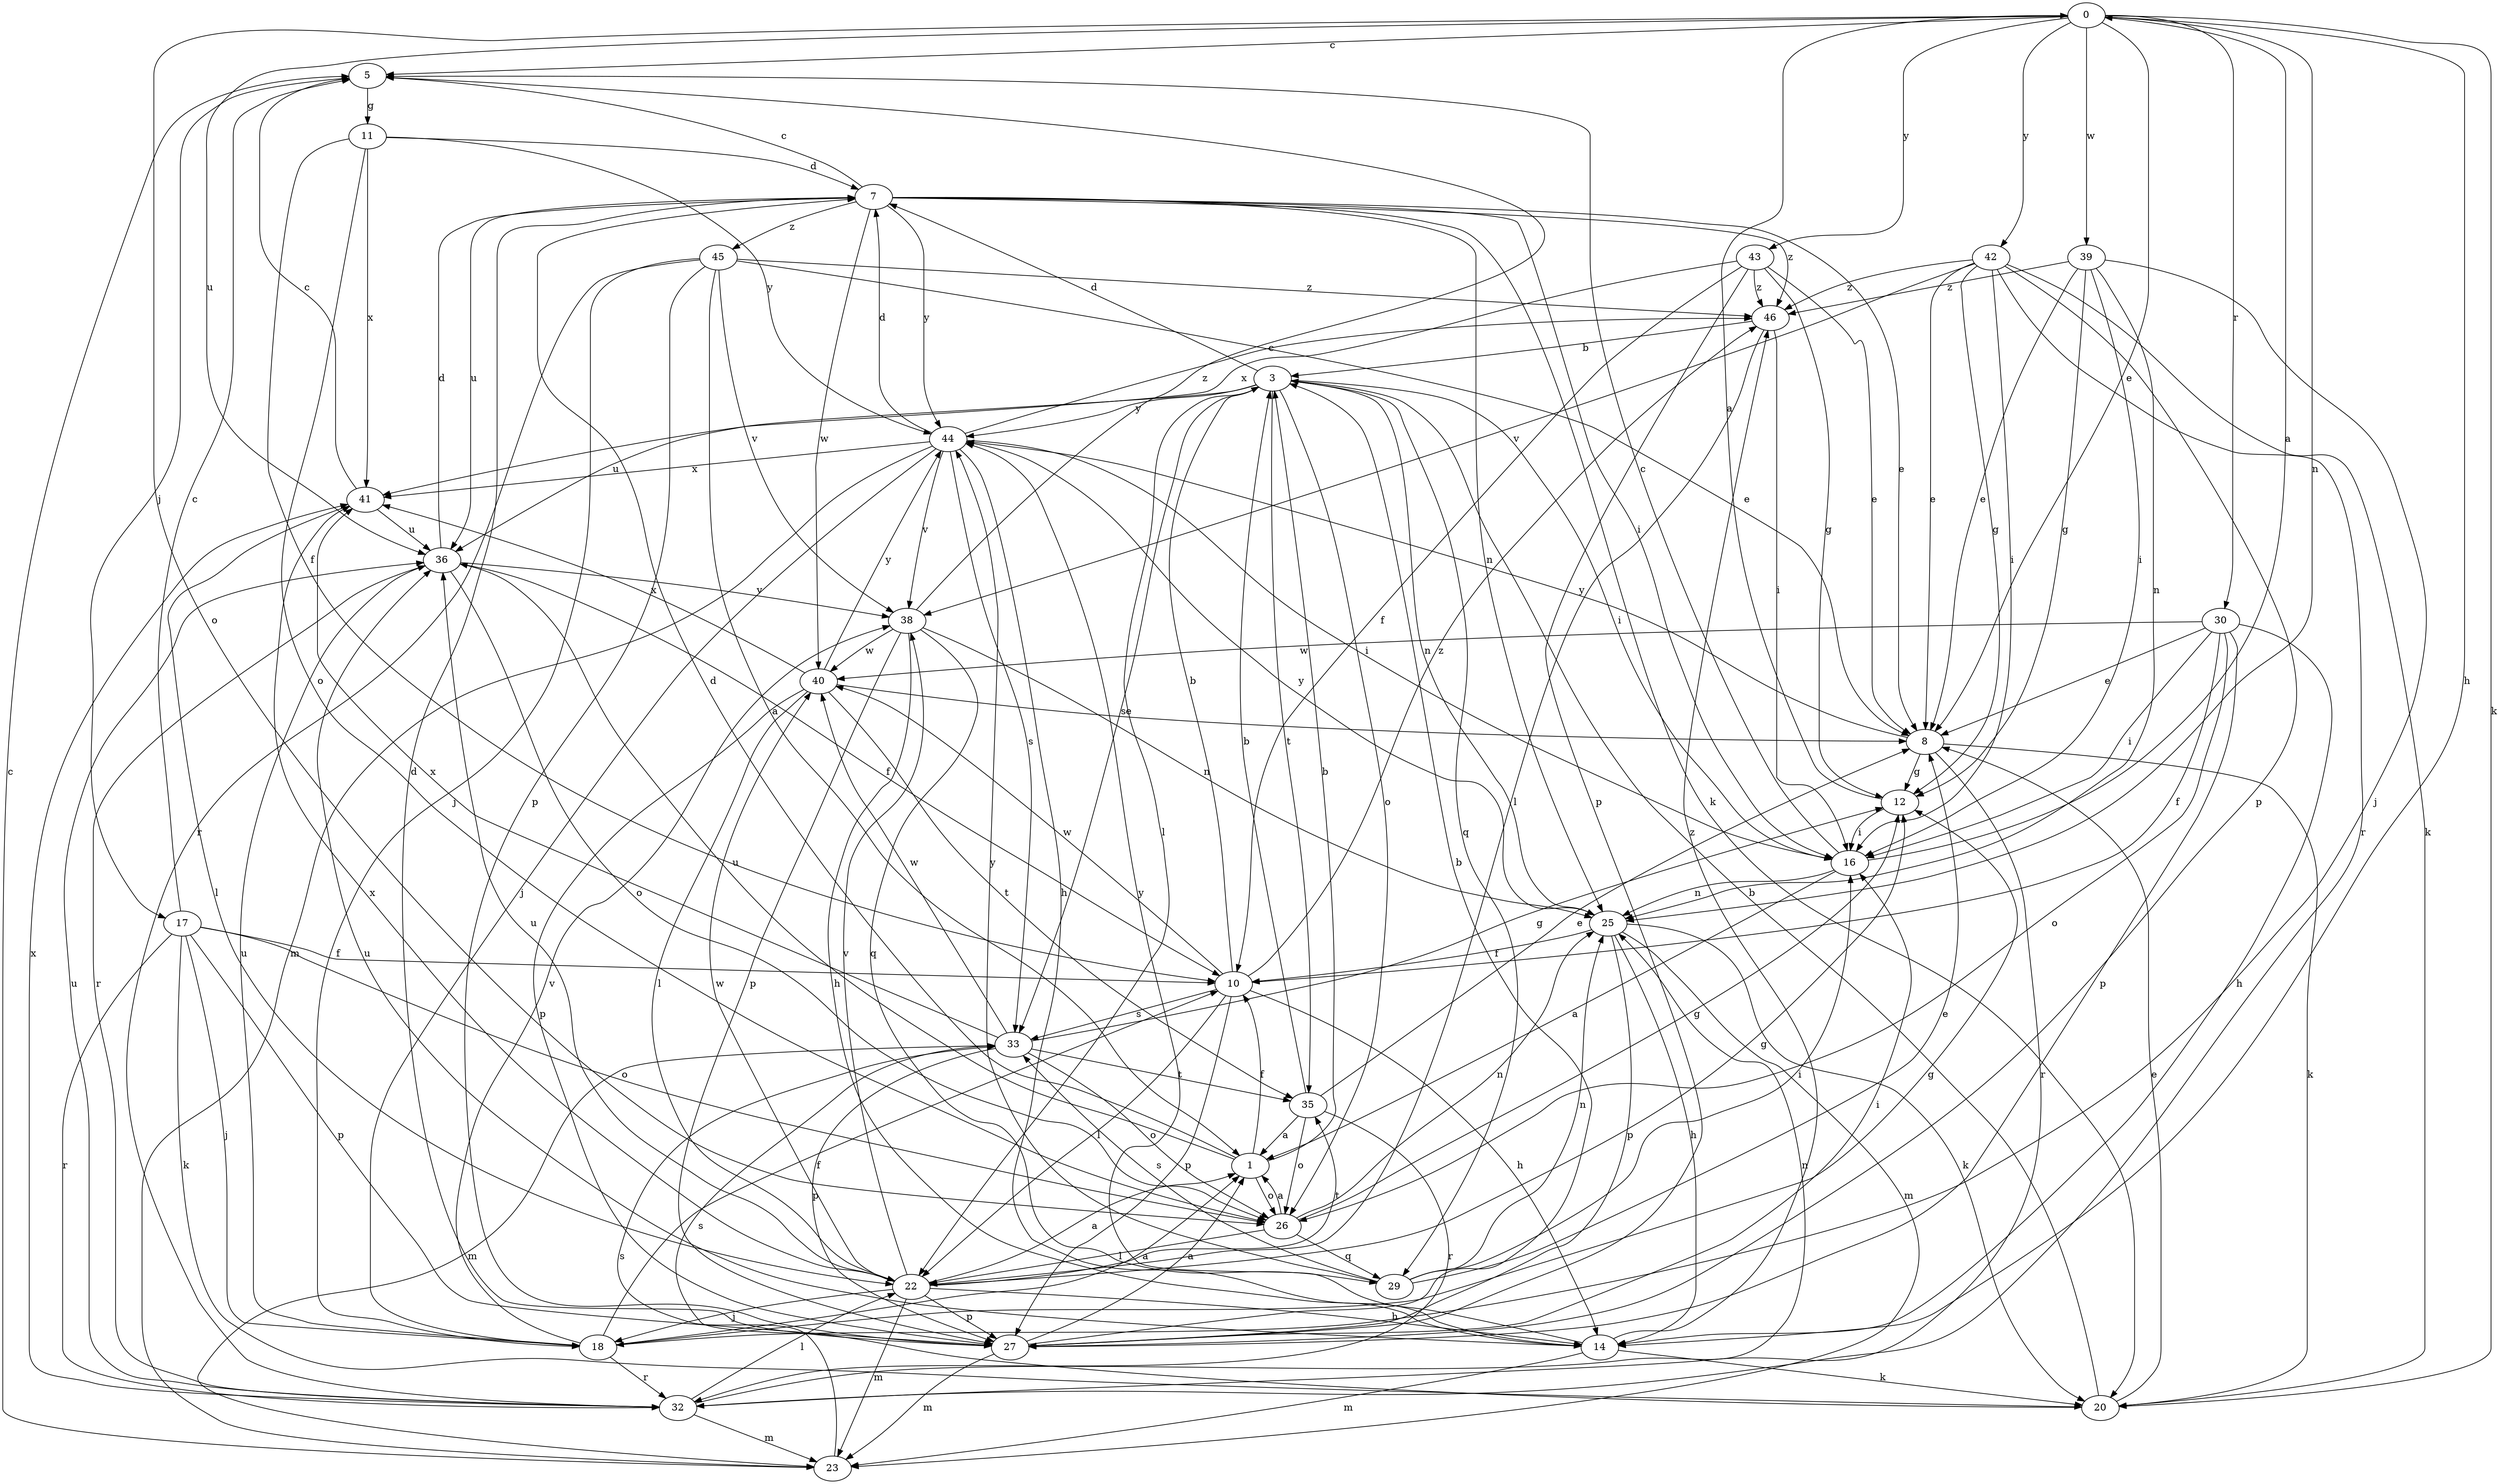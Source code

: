 strict digraph  {
0;
1;
3;
5;
7;
8;
10;
11;
12;
14;
16;
17;
18;
20;
22;
23;
25;
26;
27;
29;
30;
32;
33;
35;
36;
38;
39;
40;
41;
42;
43;
44;
45;
46;
0 -> 5  [label=c];
0 -> 8  [label=e];
0 -> 14  [label=h];
0 -> 20  [label=k];
0 -> 25  [label=n];
0 -> 26  [label=o];
0 -> 30  [label=r];
0 -> 36  [label=u];
0 -> 39  [label=w];
0 -> 42  [label=y];
0 -> 43  [label=y];
1 -> 3  [label=b];
1 -> 7  [label=d];
1 -> 10  [label=f];
1 -> 26  [label=o];
1 -> 36  [label=u];
3 -> 7  [label=d];
3 -> 16  [label=i];
3 -> 22  [label=l];
3 -> 25  [label=n];
3 -> 26  [label=o];
3 -> 29  [label=q];
3 -> 33  [label=s];
3 -> 35  [label=t];
3 -> 36  [label=u];
3 -> 44  [label=y];
5 -> 11  [label=g];
5 -> 17  [label=j];
7 -> 5  [label=c];
7 -> 8  [label=e];
7 -> 16  [label=i];
7 -> 20  [label=k];
7 -> 25  [label=n];
7 -> 36  [label=u];
7 -> 40  [label=w];
7 -> 44  [label=y];
7 -> 45  [label=z];
7 -> 46  [label=z];
8 -> 12  [label=g];
8 -> 20  [label=k];
8 -> 32  [label=r];
8 -> 44  [label=y];
10 -> 3  [label=b];
10 -> 14  [label=h];
10 -> 22  [label=l];
10 -> 27  [label=p];
10 -> 33  [label=s];
10 -> 40  [label=w];
10 -> 46  [label=z];
11 -> 7  [label=d];
11 -> 10  [label=f];
11 -> 26  [label=o];
11 -> 41  [label=x];
11 -> 44  [label=y];
12 -> 0  [label=a];
12 -> 16  [label=i];
14 -> 20  [label=k];
14 -> 23  [label=m];
14 -> 36  [label=u];
14 -> 44  [label=y];
14 -> 46  [label=z];
16 -> 0  [label=a];
16 -> 1  [label=a];
16 -> 5  [label=c];
16 -> 25  [label=n];
17 -> 5  [label=c];
17 -> 10  [label=f];
17 -> 18  [label=j];
17 -> 20  [label=k];
17 -> 26  [label=o];
17 -> 27  [label=p];
17 -> 32  [label=r];
18 -> 1  [label=a];
18 -> 10  [label=f];
18 -> 12  [label=g];
18 -> 32  [label=r];
18 -> 36  [label=u];
18 -> 38  [label=v];
20 -> 3  [label=b];
20 -> 8  [label=e];
20 -> 33  [label=s];
22 -> 1  [label=a];
22 -> 12  [label=g];
22 -> 14  [label=h];
22 -> 18  [label=j];
22 -> 23  [label=m];
22 -> 27  [label=p];
22 -> 35  [label=t];
22 -> 36  [label=u];
22 -> 38  [label=v];
22 -> 40  [label=w];
22 -> 41  [label=x];
23 -> 5  [label=c];
23 -> 33  [label=s];
25 -> 10  [label=f];
25 -> 14  [label=h];
25 -> 20  [label=k];
25 -> 23  [label=m];
25 -> 27  [label=p];
25 -> 44  [label=y];
26 -> 1  [label=a];
26 -> 12  [label=g];
26 -> 22  [label=l];
26 -> 25  [label=n];
26 -> 29  [label=q];
27 -> 1  [label=a];
27 -> 3  [label=b];
27 -> 7  [label=d];
27 -> 16  [label=i];
27 -> 23  [label=m];
29 -> 8  [label=e];
29 -> 16  [label=i];
29 -> 25  [label=n];
29 -> 33  [label=s];
29 -> 44  [label=y];
30 -> 8  [label=e];
30 -> 10  [label=f];
30 -> 14  [label=h];
30 -> 16  [label=i];
30 -> 26  [label=o];
30 -> 27  [label=p];
30 -> 40  [label=w];
32 -> 22  [label=l];
32 -> 23  [label=m];
32 -> 25  [label=n];
32 -> 36  [label=u];
32 -> 41  [label=x];
33 -> 12  [label=g];
33 -> 23  [label=m];
33 -> 26  [label=o];
33 -> 27  [label=p];
33 -> 35  [label=t];
33 -> 40  [label=w];
33 -> 41  [label=x];
35 -> 1  [label=a];
35 -> 3  [label=b];
35 -> 8  [label=e];
35 -> 26  [label=o];
35 -> 32  [label=r];
36 -> 7  [label=d];
36 -> 10  [label=f];
36 -> 26  [label=o];
36 -> 32  [label=r];
36 -> 38  [label=v];
38 -> 5  [label=c];
38 -> 14  [label=h];
38 -> 25  [label=n];
38 -> 27  [label=p];
38 -> 29  [label=q];
38 -> 40  [label=w];
39 -> 8  [label=e];
39 -> 12  [label=g];
39 -> 16  [label=i];
39 -> 18  [label=j];
39 -> 25  [label=n];
39 -> 46  [label=z];
40 -> 8  [label=e];
40 -> 22  [label=l];
40 -> 27  [label=p];
40 -> 35  [label=t];
40 -> 41  [label=x];
40 -> 44  [label=y];
41 -> 5  [label=c];
41 -> 22  [label=l];
41 -> 36  [label=u];
42 -> 8  [label=e];
42 -> 12  [label=g];
42 -> 16  [label=i];
42 -> 20  [label=k];
42 -> 27  [label=p];
42 -> 32  [label=r];
42 -> 38  [label=v];
42 -> 46  [label=z];
43 -> 8  [label=e];
43 -> 10  [label=f];
43 -> 12  [label=g];
43 -> 27  [label=p];
43 -> 41  [label=x];
43 -> 46  [label=z];
44 -> 7  [label=d];
44 -> 14  [label=h];
44 -> 16  [label=i];
44 -> 18  [label=j];
44 -> 23  [label=m];
44 -> 33  [label=s];
44 -> 38  [label=v];
44 -> 41  [label=x];
44 -> 46  [label=z];
45 -> 1  [label=a];
45 -> 8  [label=e];
45 -> 18  [label=j];
45 -> 27  [label=p];
45 -> 32  [label=r];
45 -> 38  [label=v];
45 -> 46  [label=z];
46 -> 3  [label=b];
46 -> 16  [label=i];
46 -> 22  [label=l];
}
